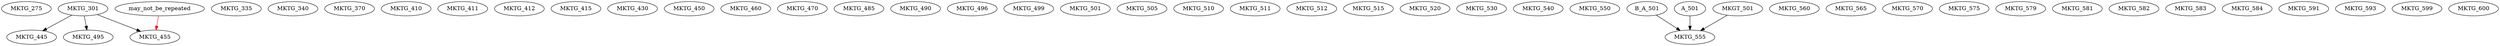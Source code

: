 digraph G {
    MKTG_275;
    MKTG_301;
    MKTG_335;
    MKTG_340;
    MKTG_370;
    MKTG_410;
    MKTG_411;
    MKTG_412;
    MKTG_415;
    MKTG_430;
    edge [color=black];
    MKTG_301 -> MKTG_445;
    MKTG_450;
    edge [color=black];
    MKTG_301 -> MKTG_455;
    edge [color=red];
    may_not_be_repeated -> MKTG_455;
    MKTG_460;
    MKTG_470;
    MKTG_485;
    MKTG_490;
    edge [color=black];
    MKTG_301 -> MKTG_495;
    MKTG_496;
    MKTG_499;
    MKTG_501;
    MKTG_505;
    MKTG_510;
    MKTG_511;
    MKTG_512;
    MKTG_515;
    MKTG_520;
    MKTG_530;
    MKTG_540;
    MKTG_550;
    edge [color=black];
    B_A_501 -> MKTG_555;
    A_501 -> MKTG_555;
    MKGT_501 -> MKTG_555;
    MKTG_560;
    MKTG_565;
    MKTG_570;
    MKTG_575;
    MKTG_579;
    MKTG_581;
    MKTG_582;
    MKTG_583;
    MKTG_584;
    MKTG_591;
    MKTG_593;
    MKTG_599;
    MKTG_600;
}
